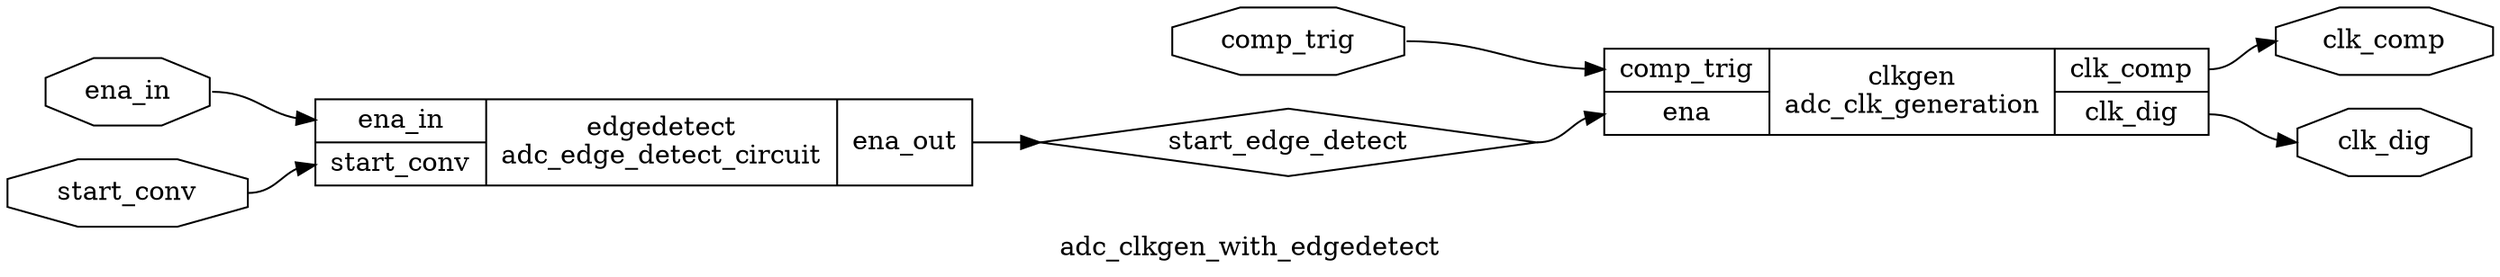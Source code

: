 digraph "adc_clkgen_with_edgedetect" {
label="adc_clkgen_with_edgedetect";
rankdir="LR";
remincross=true;
n1 [ shape=diamond, label="start_edge_detect", color="black", fontcolor="black" ];
n2 [ shape=octagon, label="clk_comp", color="black", fontcolor="black" ];
n3 [ shape=octagon, label="clk_dig", color="black", fontcolor="black" ];
n4 [ shape=octagon, label="comp_trig", color="black", fontcolor="black" ];
n5 [ shape=octagon, label="start_conv", color="black", fontcolor="black" ];
n6 [ shape=octagon, label="ena_in", color="black", fontcolor="black" ];
c8 [ shape=record, label="{{<p4> comp_trig|<p7> ena}|clkgen\nadc_clk_generation|{<p2> clk_comp|<p3> clk_dig}}" ];
c10 [ shape=record, label="{{<p6> ena_in|<p5> start_conv}|edgedetect\nadc_edge_detect_circuit|{<p9> ena_out}}" ];
c10:p9:e -> n1:w [color="black", label=""];
n1:e -> c8:p7:w [color="black", label=""];
c8:p2:e -> n2:w [color="black", label=""];
c8:p3:e -> n3:w [color="black", label=""];
n4:e -> c8:p4:w [color="black", label=""];
n5:e -> c10:p5:w [color="black", label=""];
n6:e -> c10:p6:w [color="black", label=""];
}
